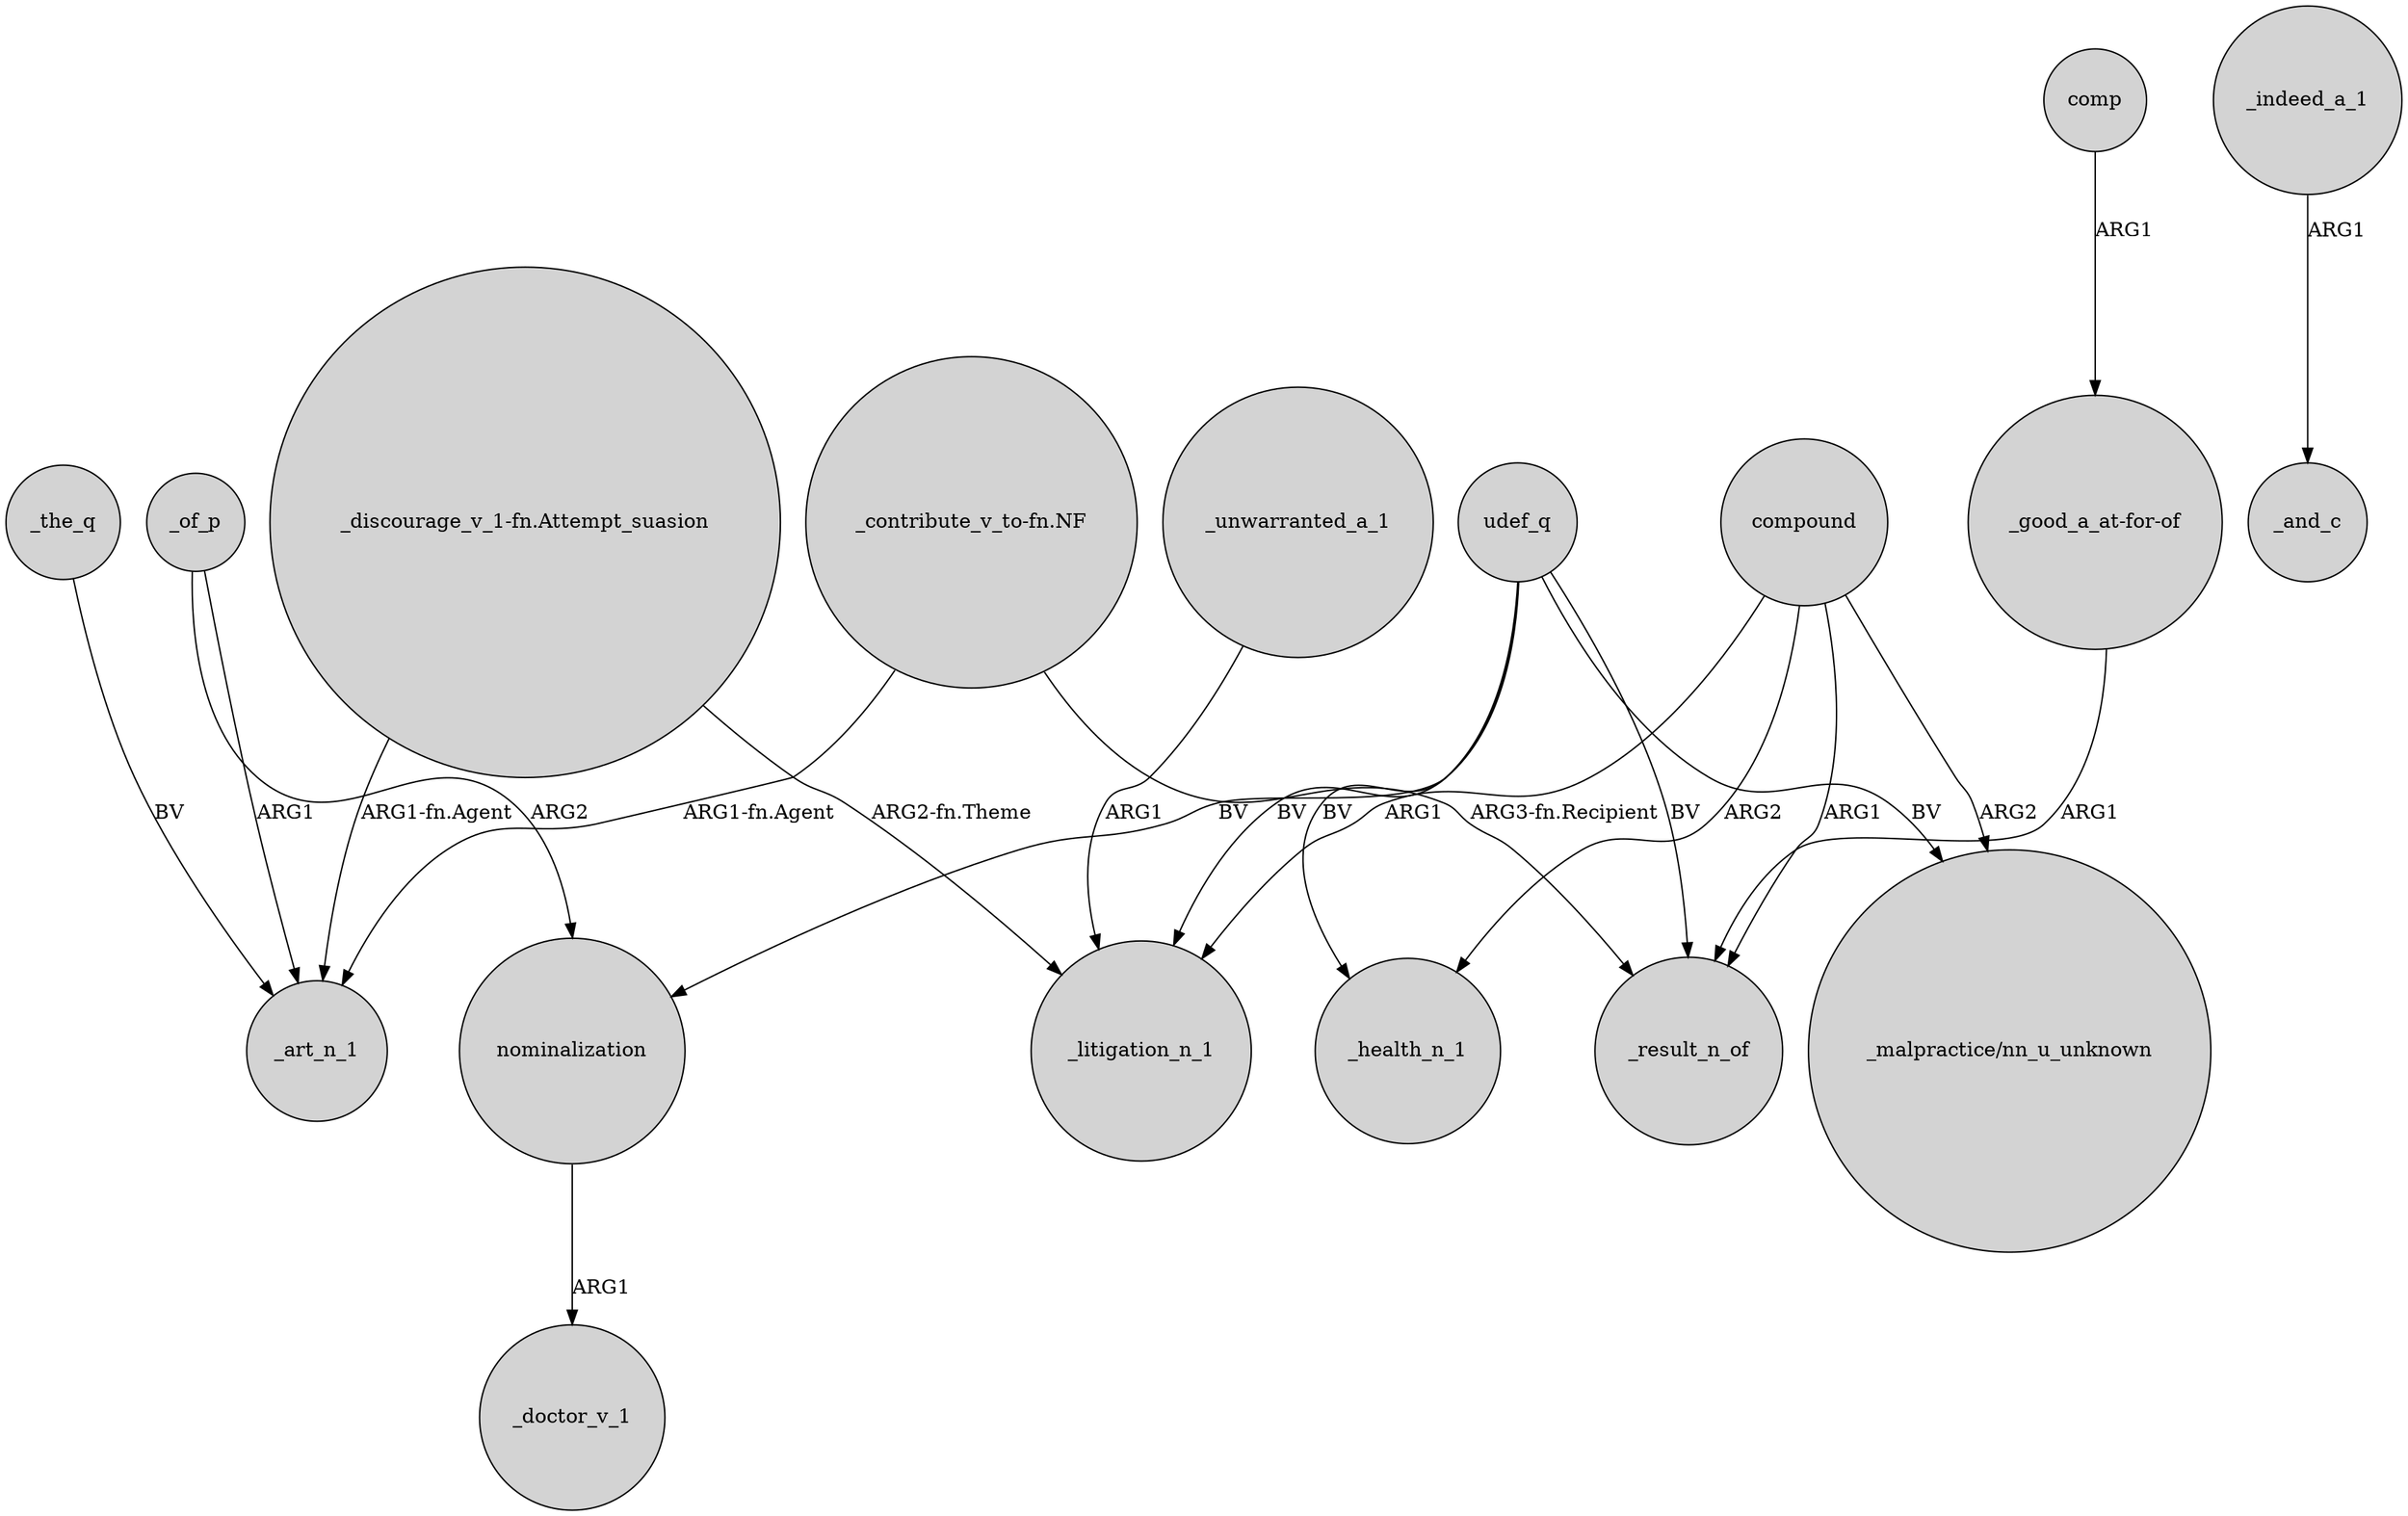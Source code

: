 digraph {
	node [shape=circle style=filled]
	_the_q -> _art_n_1 [label=BV]
	compound -> _litigation_n_1 [label=ARG1]
	"_discourage_v_1-fn.Attempt_suasion" -> _art_n_1 [label="ARG1-fn.Agent"]
	comp -> "_good_a_at-for-of" [label=ARG1]
	udef_q -> _litigation_n_1 [label=BV]
	"_contribute_v_to-fn.NF" -> _result_n_of [label="ARG3-fn.Recipient"]
	_indeed_a_1 -> _and_c [label=ARG1]
	compound -> _result_n_of [label=ARG1]
	_unwarranted_a_1 -> _litigation_n_1 [label=ARG1]
	compound -> "_malpractice/nn_u_unknown" [label=ARG2]
	udef_q -> "_malpractice/nn_u_unknown" [label=BV]
	udef_q -> _result_n_of [label=BV]
	"_good_a_at-for-of" -> _result_n_of [label=ARG1]
	compound -> _health_n_1 [label=ARG2]
	"_discourage_v_1-fn.Attempt_suasion" -> _litigation_n_1 [label="ARG2-fn.Theme"]
	_of_p -> nominalization [label=ARG2]
	udef_q -> _health_n_1 [label=BV]
	nominalization -> _doctor_v_1 [label=ARG1]
	udef_q -> nominalization [label=BV]
	"_contribute_v_to-fn.NF" -> _art_n_1 [label="ARG1-fn.Agent"]
	_of_p -> _art_n_1 [label=ARG1]
}
